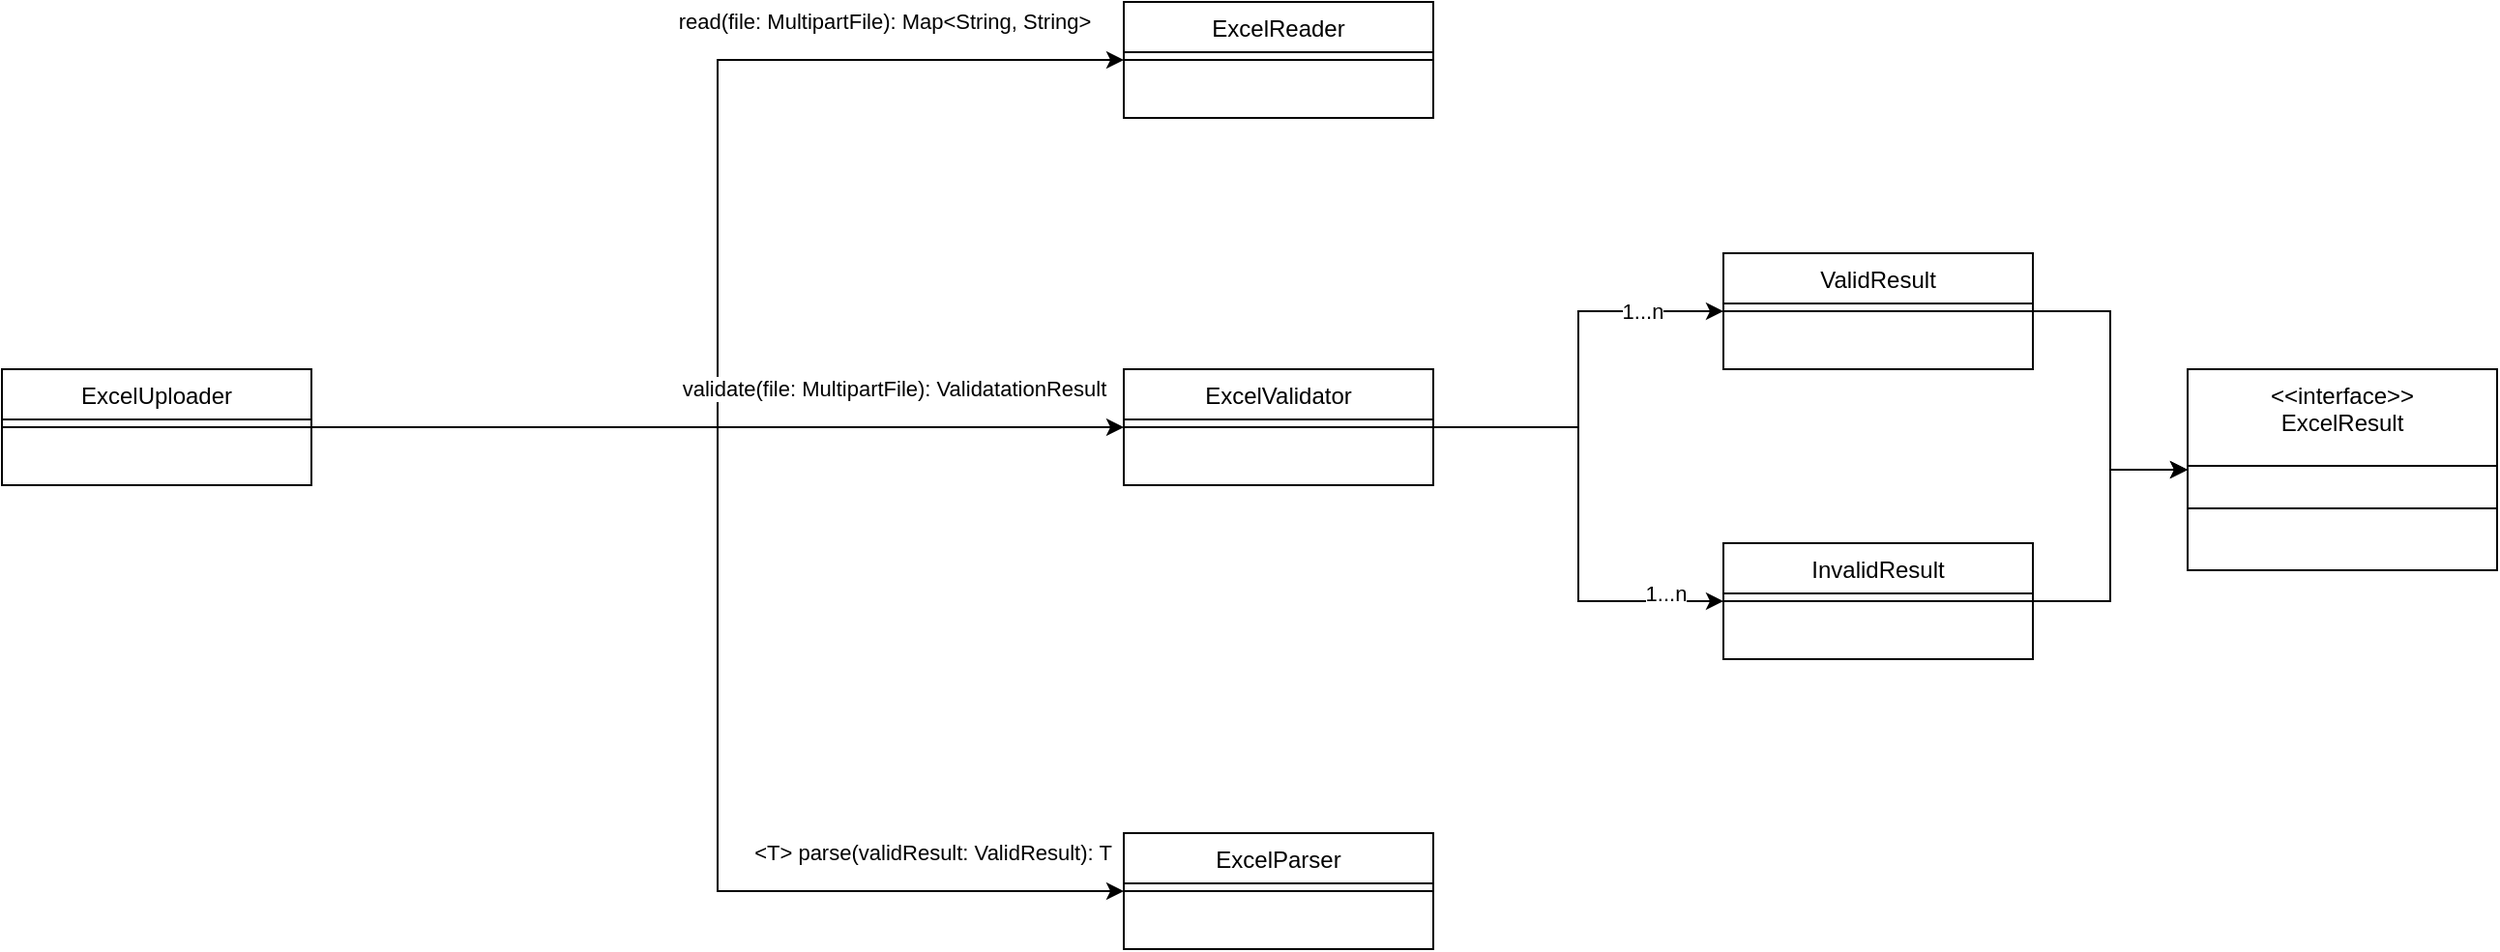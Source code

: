 <mxfile version="24.8.6">
  <diagram id="C5RBs43oDa-KdzZeNtuy" name="Page-1">
    <mxGraphModel dx="1266" dy="650" grid="1" gridSize="10" guides="1" tooltips="1" connect="1" arrows="1" fold="1" page="1" pageScale="1" pageWidth="827" pageHeight="1169" math="0" shadow="0">
      <root>
        <mxCell id="WIyWlLk6GJQsqaUBKTNV-0" />
        <mxCell id="WIyWlLk6GJQsqaUBKTNV-1" parent="WIyWlLk6GJQsqaUBKTNV-0" />
        <mxCell id="Hc8vjFMk4_dKpQ89hqnR-5" style="edgeStyle=orthogonalEdgeStyle;rounded=0;orthogonalLoop=1;jettySize=auto;html=1;entryX=0;entryY=0.5;entryDx=0;entryDy=0;" parent="WIyWlLk6GJQsqaUBKTNV-1" source="zkfFHV4jXpPFQw0GAbJ--17" target="Hc8vjFMk4_dKpQ89hqnR-0" edge="1">
          <mxGeometry relative="1" as="geometry" />
        </mxCell>
        <mxCell id="Hc8vjFMk4_dKpQ89hqnR-6" value="&amp;lt;T&amp;gt; parse(validResult: ValidResult): T" style="edgeLabel;html=1;align=center;verticalAlign=middle;resizable=0;points=[];" parent="Hc8vjFMk4_dKpQ89hqnR-5" vertex="1" connectable="0">
          <mxGeometry x="0.604" y="-1" relative="1" as="geometry">
            <mxPoint x="31" y="-21" as="offset" />
          </mxGeometry>
        </mxCell>
        <mxCell id="BPdMix6tNrOgbUj1U_3O-2" style="edgeStyle=orthogonalEdgeStyle;rounded=0;orthogonalLoop=1;jettySize=auto;html=1;entryX=0;entryY=0.5;entryDx=0;entryDy=0;" edge="1" parent="WIyWlLk6GJQsqaUBKTNV-1" source="zkfFHV4jXpPFQw0GAbJ--17" target="BPdMix6tNrOgbUj1U_3O-0">
          <mxGeometry relative="1" as="geometry" />
        </mxCell>
        <mxCell id="BPdMix6tNrOgbUj1U_3O-3" value="read(file: MultipartFile): Map&amp;lt;String, String&amp;gt;" style="edgeLabel;html=1;align=center;verticalAlign=middle;resizable=0;points=[];" vertex="1" connectable="0" parent="BPdMix6tNrOgbUj1U_3O-2">
          <mxGeometry x="0.559" y="2" relative="1" as="geometry">
            <mxPoint x="10" y="-18" as="offset" />
          </mxGeometry>
        </mxCell>
        <mxCell id="zkfFHV4jXpPFQw0GAbJ--17" value="ExcelUploader" style="swimlane;fontStyle=0;align=center;verticalAlign=top;childLayout=stackLayout;horizontal=1;startSize=26;horizontalStack=0;resizeParent=1;resizeLast=0;collapsible=1;marginBottom=0;rounded=0;shadow=0;strokeWidth=1;" parent="WIyWlLk6GJQsqaUBKTNV-1" vertex="1">
          <mxGeometry x="50" y="200" width="160" height="60" as="geometry">
            <mxRectangle x="550" y="140" width="160" height="26" as="alternateBounds" />
          </mxGeometry>
        </mxCell>
        <mxCell id="zkfFHV4jXpPFQw0GAbJ--23" value="" style="line;html=1;strokeWidth=1;align=left;verticalAlign=middle;spacingTop=-1;spacingLeft=3;spacingRight=3;rotatable=0;labelPosition=right;points=[];portConstraint=eastwest;" parent="zkfFHV4jXpPFQw0GAbJ--17" vertex="1">
          <mxGeometry y="26" width="160" height="8" as="geometry" />
        </mxCell>
        <mxCell id="Hc8vjFMk4_dKpQ89hqnR-0" value="ExcelParser" style="swimlane;fontStyle=0;align=center;verticalAlign=top;childLayout=stackLayout;horizontal=1;startSize=26;horizontalStack=0;resizeParent=1;resizeLast=0;collapsible=1;marginBottom=0;rounded=0;shadow=0;strokeWidth=1;" parent="WIyWlLk6GJQsqaUBKTNV-1" vertex="1">
          <mxGeometry x="630" y="440" width="160" height="60" as="geometry">
            <mxRectangle x="550" y="140" width="160" height="26" as="alternateBounds" />
          </mxGeometry>
        </mxCell>
        <mxCell id="Hc8vjFMk4_dKpQ89hqnR-1" value="" style="line;html=1;strokeWidth=1;align=left;verticalAlign=middle;spacingTop=-1;spacingLeft=3;spacingRight=3;rotatable=0;labelPosition=right;points=[];portConstraint=eastwest;" parent="Hc8vjFMk4_dKpQ89hqnR-0" vertex="1">
          <mxGeometry y="26" width="160" height="8" as="geometry" />
        </mxCell>
        <mxCell id="Hc8vjFMk4_dKpQ89hqnR-2" value="ExcelValidator" style="swimlane;fontStyle=0;align=center;verticalAlign=top;childLayout=stackLayout;horizontal=1;startSize=26;horizontalStack=0;resizeParent=1;resizeLast=0;collapsible=1;marginBottom=0;rounded=0;shadow=0;strokeWidth=1;" parent="WIyWlLk6GJQsqaUBKTNV-1" vertex="1">
          <mxGeometry x="630" y="200" width="160" height="60" as="geometry">
            <mxRectangle x="550" y="140" width="160" height="26" as="alternateBounds" />
          </mxGeometry>
        </mxCell>
        <mxCell id="Hc8vjFMk4_dKpQ89hqnR-3" value="" style="line;html=1;strokeWidth=1;align=left;verticalAlign=middle;spacingTop=-1;spacingLeft=3;spacingRight=3;rotatable=0;labelPosition=right;points=[];portConstraint=eastwest;" parent="Hc8vjFMk4_dKpQ89hqnR-2" vertex="1">
          <mxGeometry y="26" width="160" height="8" as="geometry" />
        </mxCell>
        <mxCell id="Hc8vjFMk4_dKpQ89hqnR-4" style="edgeStyle=orthogonalEdgeStyle;rounded=0;orthogonalLoop=1;jettySize=auto;html=1;entryX=0;entryY=0.5;entryDx=0;entryDy=0;" parent="WIyWlLk6GJQsqaUBKTNV-1" source="zkfFHV4jXpPFQw0GAbJ--23" target="Hc8vjFMk4_dKpQ89hqnR-2" edge="1">
          <mxGeometry relative="1" as="geometry" />
        </mxCell>
        <mxCell id="Hc8vjFMk4_dKpQ89hqnR-7" value="validate(file: MultipartFile): ValidatationResult" style="edgeLabel;html=1;align=center;verticalAlign=middle;resizable=0;points=[];" parent="Hc8vjFMk4_dKpQ89hqnR-4" vertex="1" connectable="0">
          <mxGeometry x="0.235" relative="1" as="geometry">
            <mxPoint x="41" y="-20" as="offset" />
          </mxGeometry>
        </mxCell>
        <mxCell id="Hc8vjFMk4_dKpQ89hqnR-14" style="edgeStyle=orthogonalEdgeStyle;rounded=0;orthogonalLoop=1;jettySize=auto;html=1;entryX=0;entryY=0.5;entryDx=0;entryDy=0;" parent="WIyWlLk6GJQsqaUBKTNV-1" source="Hc8vjFMk4_dKpQ89hqnR-8" target="Hc8vjFMk4_dKpQ89hqnR-12" edge="1">
          <mxGeometry relative="1" as="geometry" />
        </mxCell>
        <mxCell id="Hc8vjFMk4_dKpQ89hqnR-8" value="ValidResult" style="swimlane;fontStyle=0;align=center;verticalAlign=top;childLayout=stackLayout;horizontal=1;startSize=26;horizontalStack=0;resizeParent=1;resizeLast=0;collapsible=1;marginBottom=0;rounded=0;shadow=0;strokeWidth=1;" parent="WIyWlLk6GJQsqaUBKTNV-1" vertex="1">
          <mxGeometry x="940" y="140" width="160" height="60" as="geometry">
            <mxRectangle x="550" y="140" width="160" height="26" as="alternateBounds" />
          </mxGeometry>
        </mxCell>
        <mxCell id="Hc8vjFMk4_dKpQ89hqnR-9" value="" style="line;html=1;strokeWidth=1;align=left;verticalAlign=middle;spacingTop=-1;spacingLeft=3;spacingRight=3;rotatable=0;labelPosition=right;points=[];portConstraint=eastwest;" parent="Hc8vjFMk4_dKpQ89hqnR-8" vertex="1">
          <mxGeometry y="26" width="160" height="8" as="geometry" />
        </mxCell>
        <mxCell id="Hc8vjFMk4_dKpQ89hqnR-10" value="InvalidResult" style="swimlane;fontStyle=0;align=center;verticalAlign=top;childLayout=stackLayout;horizontal=1;startSize=26;horizontalStack=0;resizeParent=1;resizeLast=0;collapsible=1;marginBottom=0;rounded=0;shadow=0;strokeWidth=1;" parent="WIyWlLk6GJQsqaUBKTNV-1" vertex="1">
          <mxGeometry x="940" y="290" width="160" height="60" as="geometry">
            <mxRectangle x="550" y="140" width="160" height="26" as="alternateBounds" />
          </mxGeometry>
        </mxCell>
        <mxCell id="Hc8vjFMk4_dKpQ89hqnR-11" value="" style="line;html=1;strokeWidth=1;align=left;verticalAlign=middle;spacingTop=-1;spacingLeft=3;spacingRight=3;rotatable=0;labelPosition=right;points=[];portConstraint=eastwest;" parent="Hc8vjFMk4_dKpQ89hqnR-10" vertex="1">
          <mxGeometry y="26" width="160" height="8" as="geometry" />
        </mxCell>
        <mxCell id="Hc8vjFMk4_dKpQ89hqnR-12" value="&lt;&lt;interface&gt;&gt;&#xa;ExcelResult" style="swimlane;fontStyle=0;align=center;verticalAlign=top;childLayout=stackLayout;horizontal=1;startSize=50;horizontalStack=0;resizeParent=1;resizeLast=0;collapsible=1;marginBottom=0;rounded=0;shadow=0;strokeWidth=1;" parent="WIyWlLk6GJQsqaUBKTNV-1" vertex="1">
          <mxGeometry x="1180" y="200" width="160" height="104" as="geometry">
            <mxRectangle x="550" y="140" width="160" height="26" as="alternateBounds" />
          </mxGeometry>
        </mxCell>
        <mxCell id="Hc8vjFMk4_dKpQ89hqnR-13" value="" style="line;html=1;strokeWidth=1;align=left;verticalAlign=middle;spacingTop=-1;spacingLeft=3;spacingRight=3;rotatable=0;labelPosition=right;points=[];portConstraint=eastwest;" parent="Hc8vjFMk4_dKpQ89hqnR-12" vertex="1">
          <mxGeometry y="50" width="160" height="44" as="geometry" />
        </mxCell>
        <mxCell id="Hc8vjFMk4_dKpQ89hqnR-15" style="edgeStyle=orthogonalEdgeStyle;rounded=0;orthogonalLoop=1;jettySize=auto;html=1;entryX=0;entryY=0.5;entryDx=0;entryDy=0;" parent="WIyWlLk6GJQsqaUBKTNV-1" source="Hc8vjFMk4_dKpQ89hqnR-11" target="Hc8vjFMk4_dKpQ89hqnR-12" edge="1">
          <mxGeometry relative="1" as="geometry" />
        </mxCell>
        <mxCell id="Hc8vjFMk4_dKpQ89hqnR-16" style="edgeStyle=orthogonalEdgeStyle;rounded=0;orthogonalLoop=1;jettySize=auto;html=1;entryX=0;entryY=0.5;entryDx=0;entryDy=0;" parent="WIyWlLk6GJQsqaUBKTNV-1" source="Hc8vjFMk4_dKpQ89hqnR-3" target="Hc8vjFMk4_dKpQ89hqnR-8" edge="1">
          <mxGeometry relative="1" as="geometry" />
        </mxCell>
        <mxCell id="Hc8vjFMk4_dKpQ89hqnR-22" value="1...n" style="edgeLabel;html=1;align=center;verticalAlign=middle;resizable=0;points=[];" parent="Hc8vjFMk4_dKpQ89hqnR-16" vertex="1" connectable="0">
          <mxGeometry x="0.6" y="-2" relative="1" as="geometry">
            <mxPoint y="-2" as="offset" />
          </mxGeometry>
        </mxCell>
        <mxCell id="Hc8vjFMk4_dKpQ89hqnR-17" style="edgeStyle=orthogonalEdgeStyle;rounded=0;orthogonalLoop=1;jettySize=auto;html=1;entryX=0;entryY=0.5;entryDx=0;entryDy=0;" parent="WIyWlLk6GJQsqaUBKTNV-1" source="Hc8vjFMk4_dKpQ89hqnR-3" target="Hc8vjFMk4_dKpQ89hqnR-10" edge="1">
          <mxGeometry relative="1" as="geometry" />
        </mxCell>
        <mxCell id="Hc8vjFMk4_dKpQ89hqnR-23" value="1...n" style="edgeLabel;html=1;align=center;verticalAlign=middle;resizable=0;points=[];" parent="Hc8vjFMk4_dKpQ89hqnR-17" vertex="1" connectable="0">
          <mxGeometry x="0.717" y="4" relative="1" as="geometry">
            <mxPoint x="4" as="offset" />
          </mxGeometry>
        </mxCell>
        <mxCell id="BPdMix6tNrOgbUj1U_3O-0" value="ExcelReader" style="swimlane;fontStyle=0;align=center;verticalAlign=top;childLayout=stackLayout;horizontal=1;startSize=26;horizontalStack=0;resizeParent=1;resizeLast=0;collapsible=1;marginBottom=0;rounded=0;shadow=0;strokeWidth=1;" vertex="1" parent="WIyWlLk6GJQsqaUBKTNV-1">
          <mxGeometry x="630" y="10" width="160" height="60" as="geometry">
            <mxRectangle x="550" y="140" width="160" height="26" as="alternateBounds" />
          </mxGeometry>
        </mxCell>
        <mxCell id="BPdMix6tNrOgbUj1U_3O-1" value="" style="line;html=1;strokeWidth=1;align=left;verticalAlign=middle;spacingTop=-1;spacingLeft=3;spacingRight=3;rotatable=0;labelPosition=right;points=[];portConstraint=eastwest;" vertex="1" parent="BPdMix6tNrOgbUj1U_3O-0">
          <mxGeometry y="26" width="160" height="8" as="geometry" />
        </mxCell>
      </root>
    </mxGraphModel>
  </diagram>
</mxfile>
